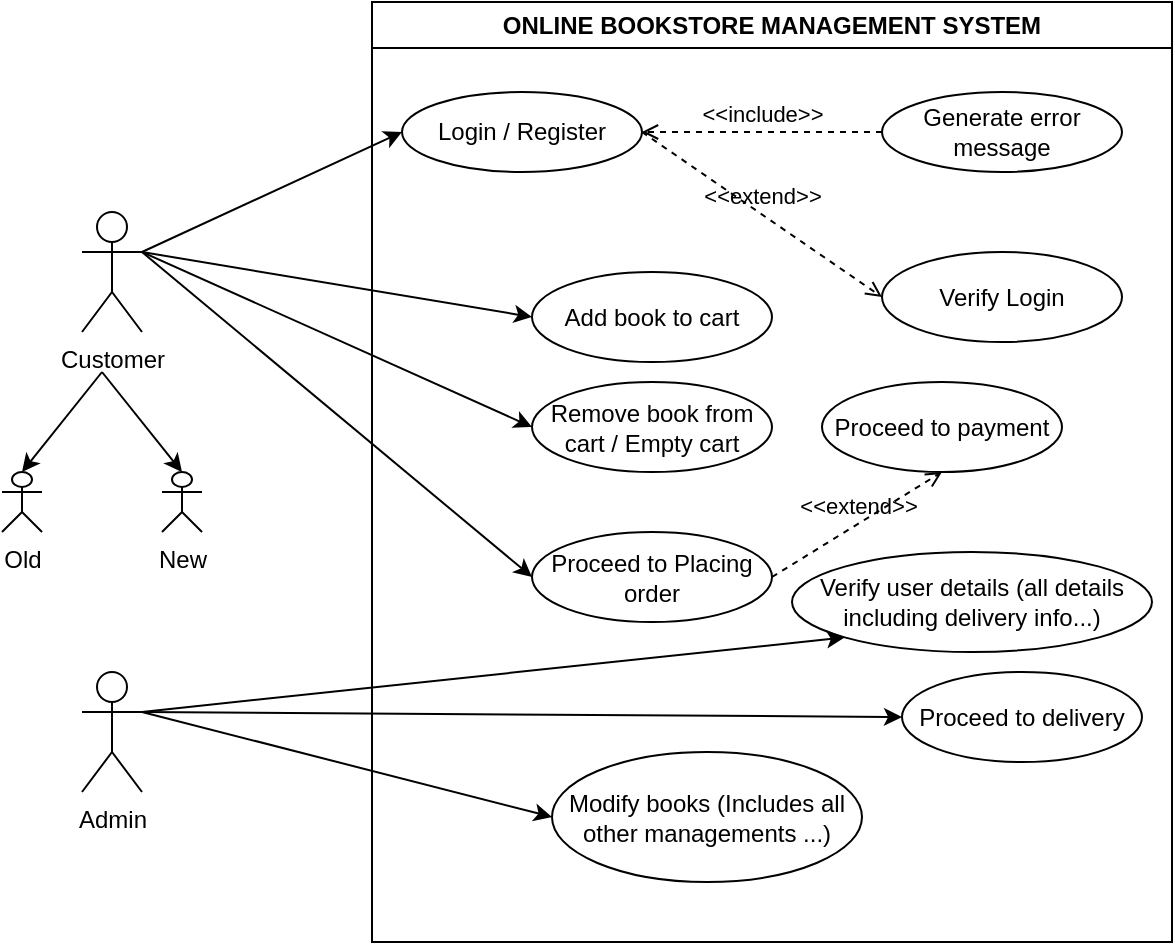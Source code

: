 <mxfile>
    <diagram id="t8SuZVV4dtWOUq15USrl" name="Page-1">
        <mxGraphModel dx="1011" dy="741" grid="1" gridSize="10" guides="1" tooltips="1" connect="1" arrows="1" fold="1" page="1" pageScale="1" pageWidth="850" pageHeight="1100" math="0" shadow="0">
            <root>
                <mxCell id="0"/>
                <mxCell id="1" parent="0"/>
                <mxCell id="3" value="ONLINE BOOKSTORE MANAGEMENT SYSTEM" style="swimlane;whiteSpace=wrap;html=1;" parent="1" vertex="1">
                    <mxGeometry x="225" y="315" width="400" height="470" as="geometry">
                        <mxRectangle x="225" y="315" width="310" height="30" as="alternateBounds"/>
                    </mxGeometry>
                </mxCell>
                <mxCell id="6" value="Login / Register" style="ellipse;whiteSpace=wrap;html=1;" parent="3" vertex="1">
                    <mxGeometry x="15" y="45" width="120" height="40" as="geometry"/>
                </mxCell>
                <mxCell id="7" value="Generate error message" style="ellipse;whiteSpace=wrap;html=1;" parent="3" vertex="1">
                    <mxGeometry x="255" y="45" width="120" height="40" as="geometry"/>
                </mxCell>
                <mxCell id="8" value="&amp;lt;&amp;lt;include&amp;gt;&amp;gt;" style="html=1;verticalAlign=bottom;labelBackgroundColor=none;endArrow=open;endFill=0;dashed=1;exitX=0;exitY=0.5;exitDx=0;exitDy=0;entryX=1;entryY=0.5;entryDx=0;entryDy=0;" parent="3" source="7" target="6" edge="1">
                    <mxGeometry width="160" relative="1" as="geometry">
                        <mxPoint x="135" y="185" as="sourcePoint"/>
                        <mxPoint x="295" y="185" as="targetPoint"/>
                    </mxGeometry>
                </mxCell>
                <mxCell id="9" value="Verify Login" style="ellipse;whiteSpace=wrap;html=1;" parent="3" vertex="1">
                    <mxGeometry x="255" y="125" width="120" height="45" as="geometry"/>
                </mxCell>
                <mxCell id="10" value="&amp;lt;&amp;lt;extend&amp;gt;&amp;gt;" style="html=1;verticalAlign=bottom;labelBackgroundColor=none;endArrow=open;endFill=0;dashed=1;exitX=1;exitY=0.5;exitDx=0;exitDy=0;entryX=0;entryY=0.5;entryDx=0;entryDy=0;" parent="3" source="6" target="9" edge="1">
                    <mxGeometry width="160" relative="1" as="geometry">
                        <mxPoint x="135" y="185" as="sourcePoint"/>
                        <mxPoint x="245" y="155" as="targetPoint"/>
                    </mxGeometry>
                </mxCell>
                <mxCell id="11" value="Add book to cart" style="ellipse;whiteSpace=wrap;html=1;" parent="3" vertex="1">
                    <mxGeometry x="80" y="135" width="120" height="45" as="geometry"/>
                </mxCell>
                <mxCell id="19" value="Remove book from cart / Empty cart" style="ellipse;whiteSpace=wrap;html=1;" parent="3" vertex="1">
                    <mxGeometry x="80" y="190" width="120" height="45" as="geometry"/>
                </mxCell>
                <mxCell id="20" value="Proceed to Placing order" style="ellipse;whiteSpace=wrap;html=1;" parent="3" vertex="1">
                    <mxGeometry x="80" y="265" width="120" height="45" as="geometry"/>
                </mxCell>
                <mxCell id="21" value="" style="endArrow=classic;html=1;entryX=0;entryY=0.5;entryDx=0;entryDy=0;" parent="3" target="11" edge="1">
                    <mxGeometry width="50" height="50" relative="1" as="geometry">
                        <mxPoint x="-115" y="125" as="sourcePoint"/>
                        <mxPoint x="215" y="265" as="targetPoint"/>
                    </mxGeometry>
                </mxCell>
                <mxCell id="36" value="Proceed to payment" style="ellipse;whiteSpace=wrap;html=1;" parent="3" vertex="1">
                    <mxGeometry x="225" y="190" width="120" height="45" as="geometry"/>
                </mxCell>
                <mxCell id="47" value="Proceed to delivery" style="ellipse;whiteSpace=wrap;html=1;" parent="3" vertex="1">
                    <mxGeometry x="265" y="335" width="120" height="45" as="geometry"/>
                </mxCell>
                <mxCell id="50" value="&amp;lt;&amp;lt;extend&amp;gt;&amp;gt;" style="html=1;verticalAlign=bottom;labelBackgroundColor=none;endArrow=open;endFill=0;dashed=1;exitX=1;exitY=0.5;exitDx=0;exitDy=0;entryX=0.5;entryY=1;entryDx=0;entryDy=0;" parent="3" source="20" target="36" edge="1">
                    <mxGeometry width="160" relative="1" as="geometry">
                        <mxPoint x="155" y="305" as="sourcePoint"/>
                        <mxPoint x="315" y="305" as="targetPoint"/>
                    </mxGeometry>
                </mxCell>
                <mxCell id="51" value="Verify user details (all details including delivery info...)" style="ellipse;whiteSpace=wrap;html=1;" parent="3" vertex="1">
                    <mxGeometry x="210" y="275" width="180" height="50" as="geometry"/>
                </mxCell>
                <mxCell id="53" value="Modify books (Includes all other managements ...)" style="ellipse;whiteSpace=wrap;html=1;" parent="3" vertex="1">
                    <mxGeometry x="90" y="375" width="155" height="65" as="geometry"/>
                </mxCell>
                <mxCell id="4" value="Customer" style="shape=umlActor;verticalLabelPosition=bottom;verticalAlign=top;html=1;outlineConnect=0;" parent="1" vertex="1">
                    <mxGeometry x="80" y="420" width="30" height="60" as="geometry"/>
                </mxCell>
                <mxCell id="48" style="edgeStyle=none;html=1;exitX=1;exitY=0.333;exitDx=0;exitDy=0;exitPerimeter=0;entryX=0;entryY=0.5;entryDx=0;entryDy=0;" parent="1" source="5" target="47" edge="1">
                    <mxGeometry relative="1" as="geometry"/>
                </mxCell>
                <mxCell id="52" style="edgeStyle=none;html=1;exitX=1;exitY=0.333;exitDx=0;exitDy=0;exitPerimeter=0;entryX=0;entryY=1;entryDx=0;entryDy=0;" parent="1" source="5" target="51" edge="1">
                    <mxGeometry relative="1" as="geometry">
                        <Array as="points"/>
                    </mxGeometry>
                </mxCell>
                <mxCell id="54" style="edgeStyle=none;html=1;exitX=1;exitY=0.333;exitDx=0;exitDy=0;exitPerimeter=0;entryX=0;entryY=0.5;entryDx=0;entryDy=0;" parent="1" source="5" target="53" edge="1">
                    <mxGeometry relative="1" as="geometry"/>
                </mxCell>
                <mxCell id="5" value="Admin" style="shape=umlActor;verticalLabelPosition=bottom;verticalAlign=top;html=1;outlineConnect=0;" parent="1" vertex="1">
                    <mxGeometry x="80" y="650" width="30" height="60" as="geometry"/>
                </mxCell>
                <mxCell id="22" value="" style="endArrow=classic;html=1;entryX=0;entryY=0.5;entryDx=0;entryDy=0;" parent="1" target="6" edge="1">
                    <mxGeometry width="50" height="50" relative="1" as="geometry">
                        <mxPoint x="110" y="440" as="sourcePoint"/>
                        <mxPoint x="180" y="380" as="targetPoint"/>
                    </mxGeometry>
                </mxCell>
                <mxCell id="23" value="" style="endArrow=classic;html=1;entryX=0;entryY=0.5;entryDx=0;entryDy=0;" parent="1" target="19" edge="1">
                    <mxGeometry width="50" height="50" relative="1" as="geometry">
                        <mxPoint x="110" y="440" as="sourcePoint"/>
                        <mxPoint x="160" y="390" as="targetPoint"/>
                    </mxGeometry>
                </mxCell>
                <mxCell id="24" value="" style="endArrow=classic;html=1;entryX=0;entryY=0.5;entryDx=0;entryDy=0;" parent="1" target="20" edge="1">
                    <mxGeometry width="50" height="50" relative="1" as="geometry">
                        <mxPoint x="110" y="440" as="sourcePoint"/>
                        <mxPoint x="440" y="580" as="targetPoint"/>
                    </mxGeometry>
                </mxCell>
                <mxCell id="38" value="Old" style="shape=umlActor;verticalLabelPosition=bottom;verticalAlign=top;html=1;outlineConnect=0;" parent="1" vertex="1">
                    <mxGeometry x="40" y="550" width="20" height="30" as="geometry"/>
                </mxCell>
                <mxCell id="39" value="New" style="shape=umlActor;verticalLabelPosition=bottom;verticalAlign=top;html=1;outlineConnect=0;" parent="1" vertex="1">
                    <mxGeometry x="120" y="550" width="20" height="30" as="geometry"/>
                </mxCell>
                <mxCell id="42" value="" style="endArrow=classic;html=1;entryX=0.5;entryY=0;entryDx=0;entryDy=0;entryPerimeter=0;" parent="1" target="39" edge="1">
                    <mxGeometry width="50" height="50" relative="1" as="geometry">
                        <mxPoint x="90" y="500" as="sourcePoint"/>
                        <mxPoint x="130" y="510" as="targetPoint"/>
                    </mxGeometry>
                </mxCell>
                <mxCell id="43" value="" style="endArrow=classic;html=1;entryX=0.5;entryY=0;entryDx=0;entryDy=0;entryPerimeter=0;" parent="1" target="38" edge="1">
                    <mxGeometry width="50" height="50" relative="1" as="geometry">
                        <mxPoint x="90" y="500" as="sourcePoint"/>
                        <mxPoint x="140" y="560" as="targetPoint"/>
                    </mxGeometry>
                </mxCell>
            </root>
        </mxGraphModel>
    </diagram>
</mxfile>